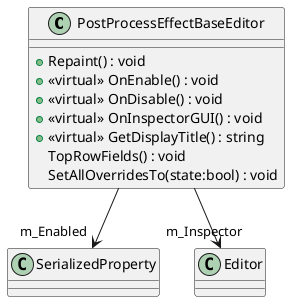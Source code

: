 @startuml
class PostProcessEffectBaseEditor {
    + Repaint() : void
    + <<virtual>> OnEnable() : void
    + <<virtual>> OnDisable() : void
    + <<virtual>> OnInspectorGUI() : void
    + <<virtual>> GetDisplayTitle() : string
    TopRowFields() : void
    SetAllOverridesTo(state:bool) : void
}
PostProcessEffectBaseEditor --> "m_Enabled" SerializedProperty
PostProcessEffectBaseEditor --> "m_Inspector" Editor
@enduml
